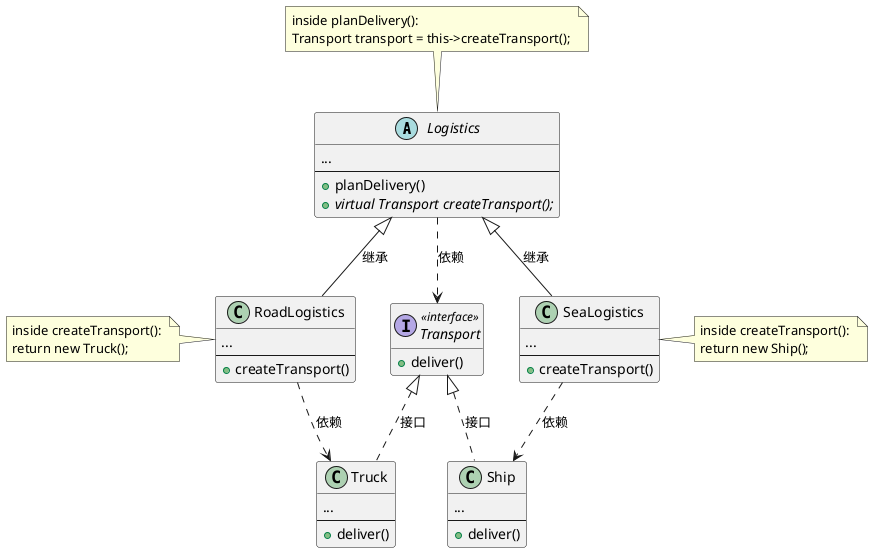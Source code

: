 @startuml
hide empty members


abstract class Logistics {
	...
	--
	+ planDelivery()
	+ {abstract} virtual Transport createTransport();
}


class RoadLogistics {
	...
	--
	+ createTransport()
}


class SeaLogistics {
	...
	--
	+ createTransport()
}


interface Transport << interface >> {
	+ deliver()
}


class Truck {
	...
	--
	+ deliver()
}


class Ship {
	...
	--
	+ deliver()
}


note "inside planDelivery(): \n\
Transport transport = this->createTransport(); \
" as n1


note "inside createTransport(): \n\
return new Truck(); \
" as n2


note "inside createTransport(): \n\
return new Ship(); \
" as n3


Logistics <|-- RoadLogistics: "继承"
Logistics <|-- SeaLogistics: "继承"
Logistics .up. n1


RoadLogistics .left. n2
SeaLogistics .right. n3


Transport <|.down. Truck: "接口"
Transport <|.down. Ship: "接口"


Logistics ..> Transport: "依赖"
RoadLogistics .down.> Truck: "依赖"
SeaLogistics .down.> Ship: "依赖"


@enduml